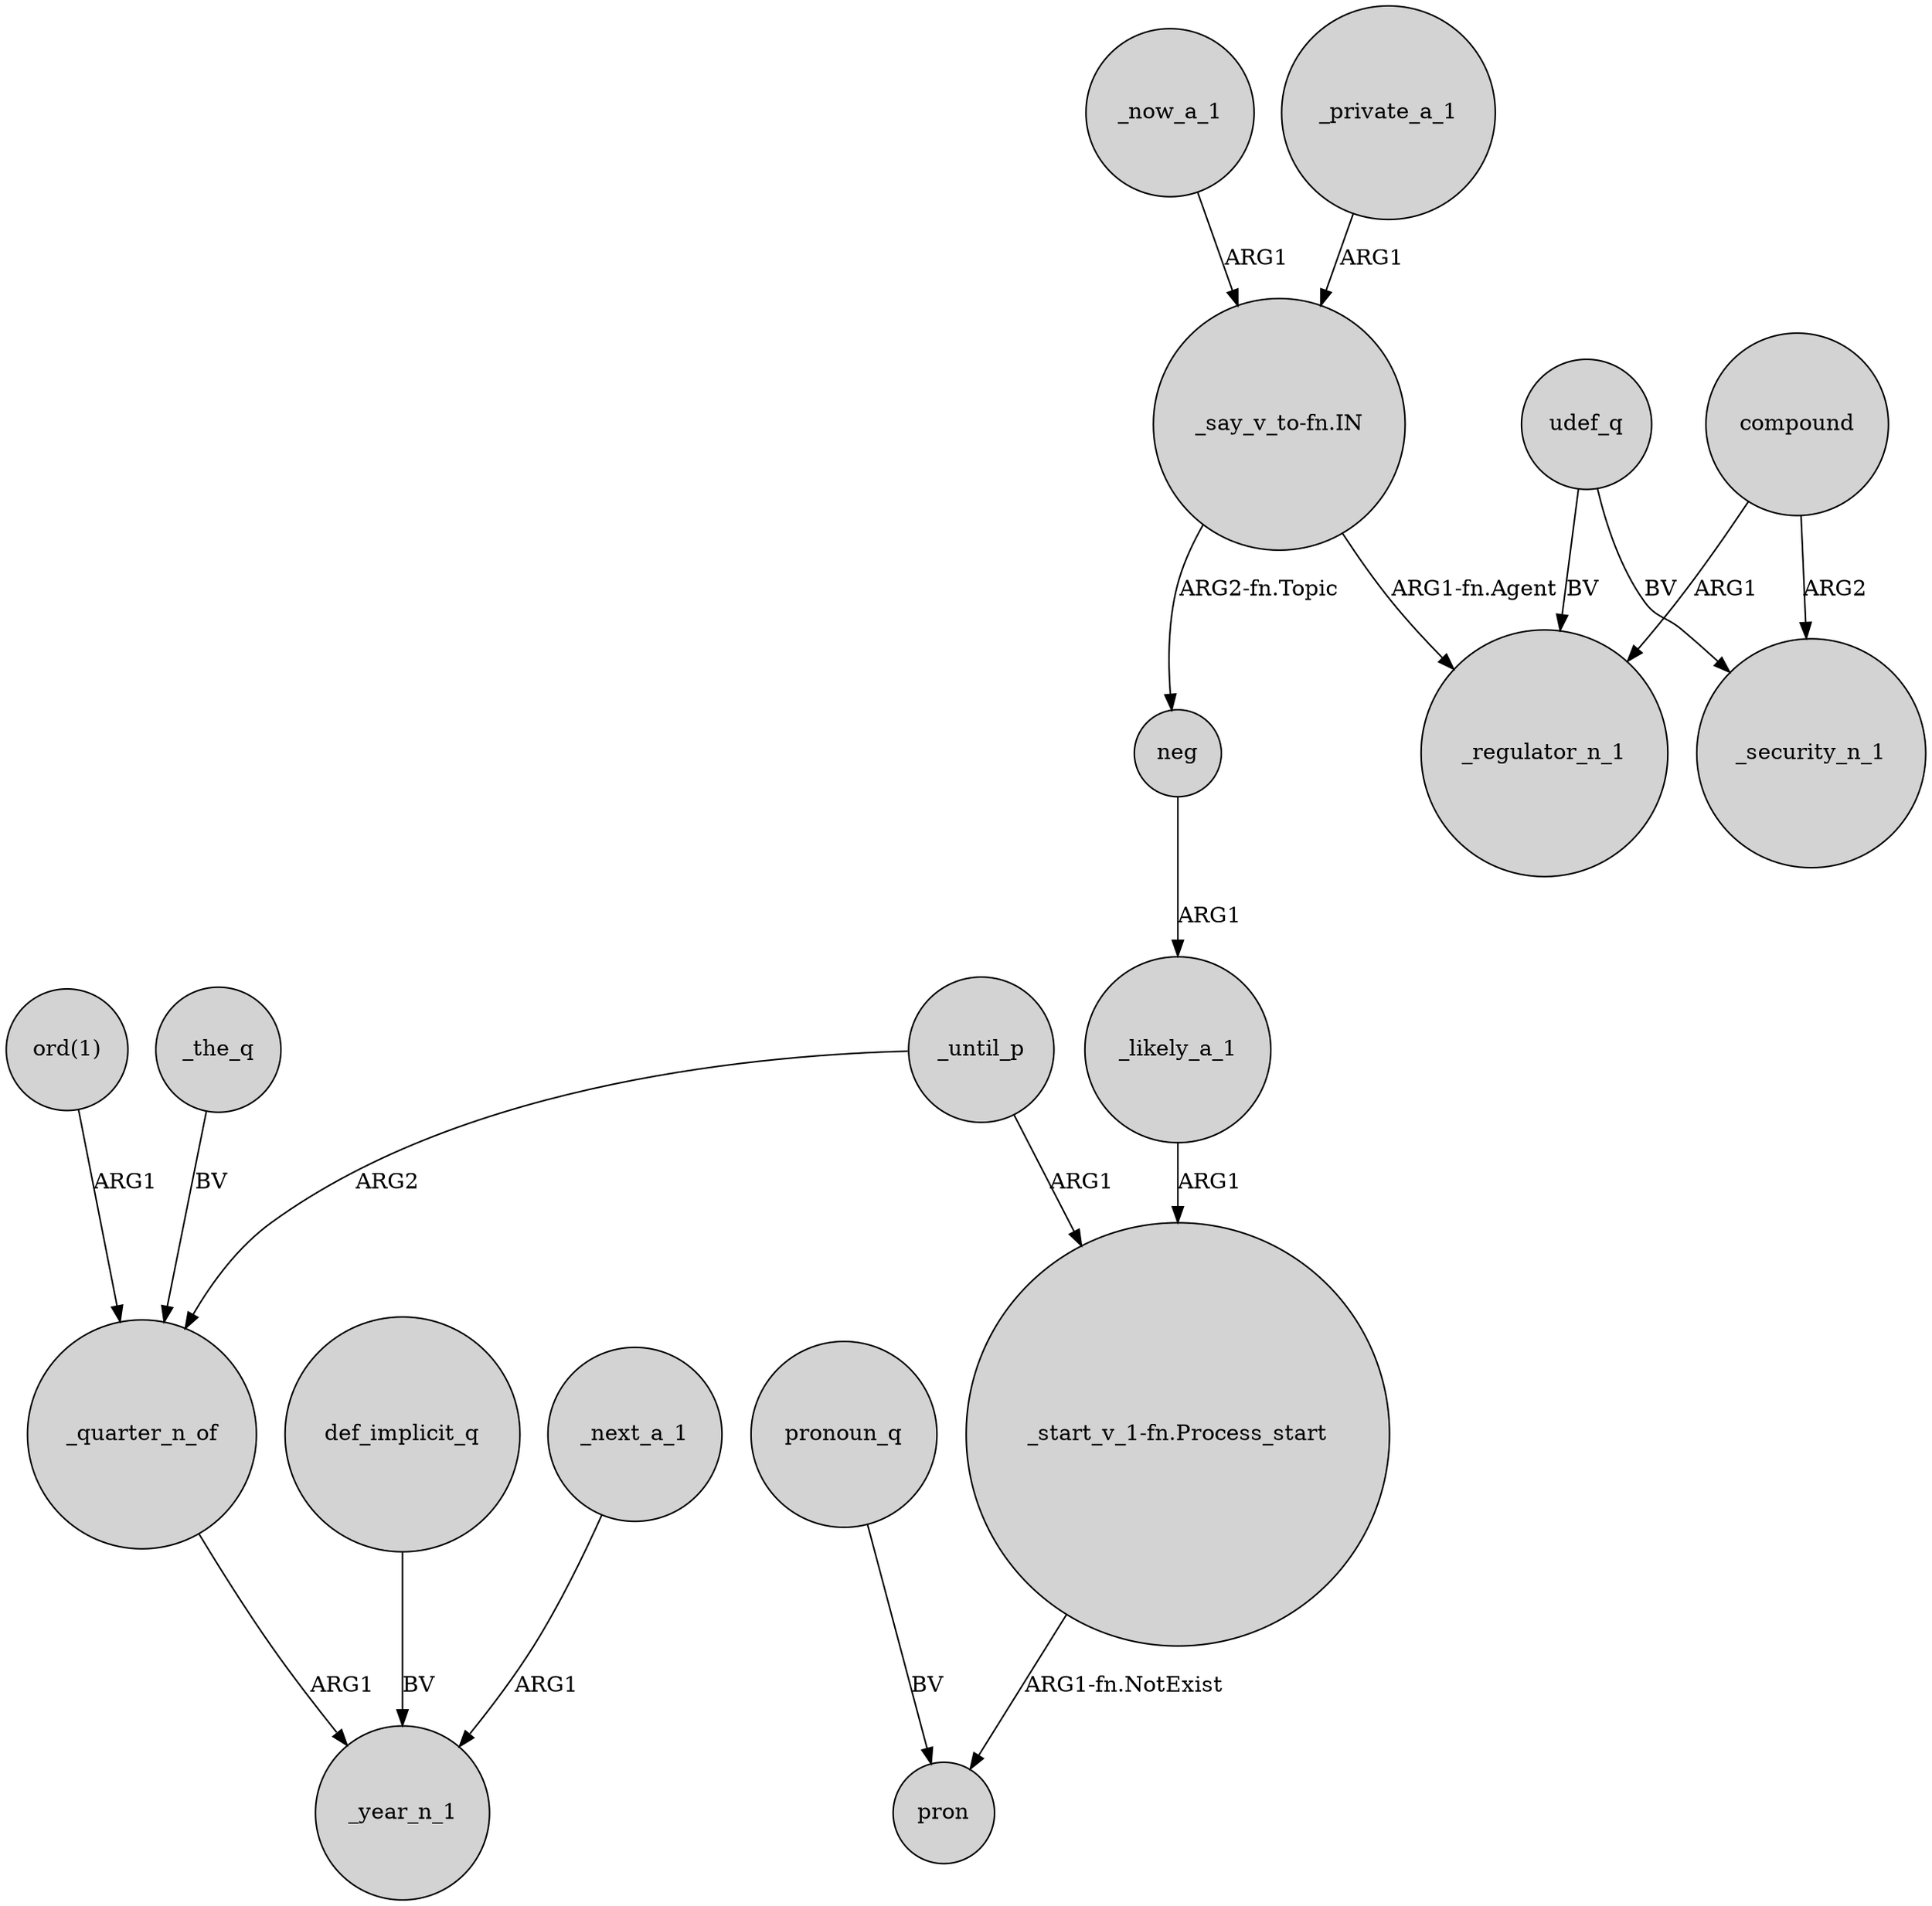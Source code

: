 digraph {
	node [shape=circle style=filled]
	_quarter_n_of -> _year_n_1 [label=ARG1]
	_likely_a_1 -> "_start_v_1-fn.Process_start" [label=ARG1]
	def_implicit_q -> _year_n_1 [label=BV]
	_now_a_1 -> "_say_v_to-fn.IN" [label=ARG1]
	_until_p -> _quarter_n_of [label=ARG2]
	compound -> _security_n_1 [label=ARG2]
	"_start_v_1-fn.Process_start" -> pron [label="ARG1-fn.NotExist"]
	_until_p -> "_start_v_1-fn.Process_start" [label=ARG1]
	pronoun_q -> pron [label=BV]
	neg -> _likely_a_1 [label=ARG1]
	"ord(1)" -> _quarter_n_of [label=ARG1]
	_next_a_1 -> _year_n_1 [label=ARG1]
	_private_a_1 -> "_say_v_to-fn.IN" [label=ARG1]
	_the_q -> _quarter_n_of [label=BV]
	"_say_v_to-fn.IN" -> neg [label="ARG2-fn.Topic"]
	compound -> _regulator_n_1 [label=ARG1]
	udef_q -> _regulator_n_1 [label=BV]
	"_say_v_to-fn.IN" -> _regulator_n_1 [label="ARG1-fn.Agent"]
	udef_q -> _security_n_1 [label=BV]
}
